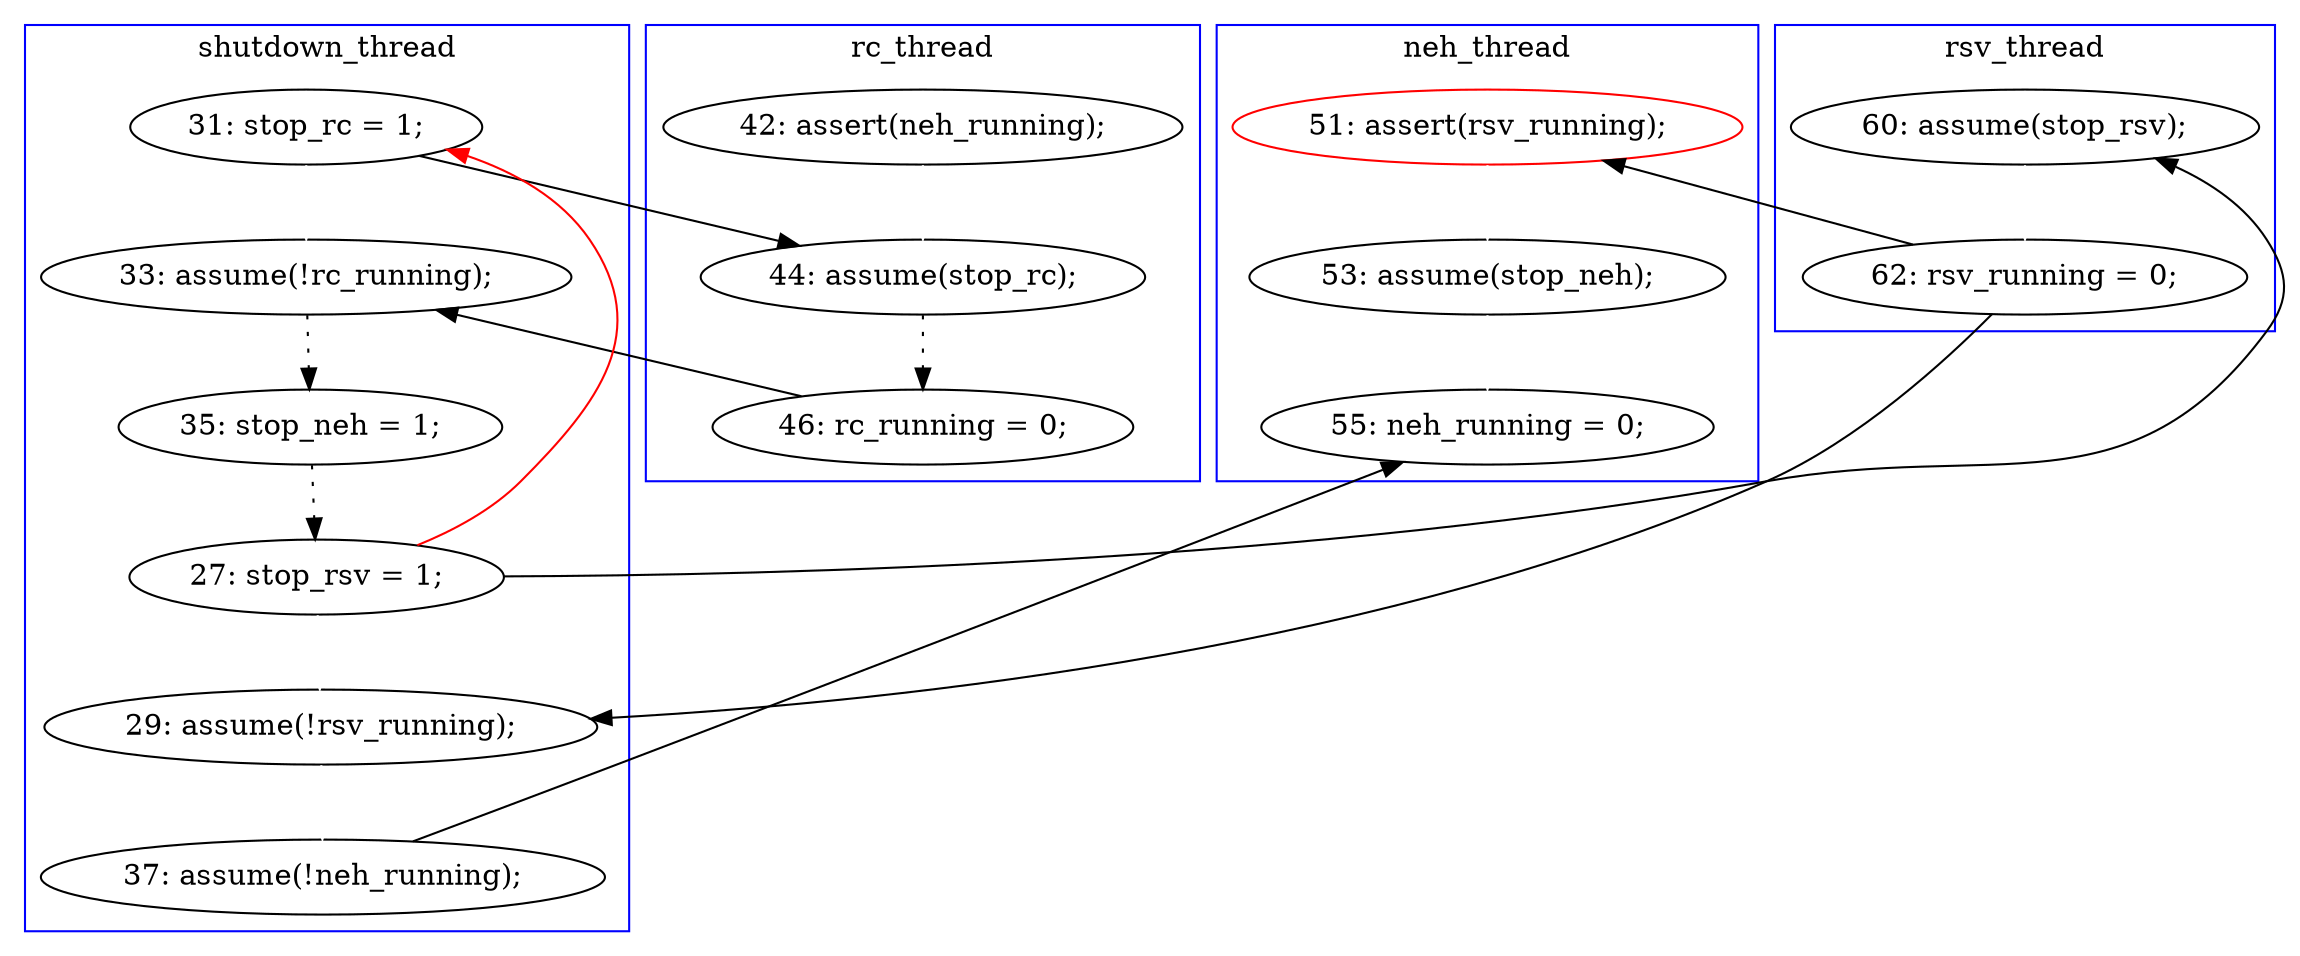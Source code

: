 digraph Counterexample {
	14 -> 18 [color = white, style = solid]
	18 -> 20 [color = black, style = dotted]
	14 -> 15 [color = black, style = solid, constraint = false]
	24 -> 30 [color = black, style = solid, constraint = false]
	33 -> 37 [color = white, style = solid]
	17 -> 18 [color = black, style = solid, constraint = false]
	21 -> 25 [color = white, style = solid]
	21 -> 23 [color = black, style = solid, constraint = false]
	30 -> 33 [color = white, style = solid]
	21 -> 14 [color = red, style = solid, constraint = false]
	23 -> 24 [color = white, style = solid]
	12 -> 15 [color = white, style = solid]
	25 -> 31 [color = white, style = solid]
	24 -> 25 [color = black, style = solid, constraint = false]
	31 -> 37 [color = black, style = solid, constraint = false]
	20 -> 21 [color = black, style = dotted]
	15 -> 17 [color = black, style = dotted]
	subgraph cluster4 {
		label = rsv_thread
		color = blue
		23  [label = "60: assume(stop_rsv);"]
		24  [label = "62: rsv_running = 0;"]
	}
	subgraph cluster2 {
		label = rc_thread
		color = blue
		15  [label = "44: assume(stop_rc);"]
		17  [label = "46: rc_running = 0;"]
		12  [label = "42: assert(neh_running);"]
	}
	subgraph cluster3 {
		label = neh_thread
		color = blue
		30  [label = "51: assert(rsv_running);", color = red]
		37  [label = "55: neh_running = 0;"]
		33  [label = "53: assume(stop_neh);"]
	}
	subgraph cluster1 {
		label = shutdown_thread
		color = blue
		21  [label = "27: stop_rsv = 1;"]
		31  [label = "37: assume(!neh_running);"]
		20  [label = "35: stop_neh = 1;"]
		14  [label = "31: stop_rc = 1;"]
		18  [label = "33: assume(!rc_running);"]
		25  [label = "29: assume(!rsv_running);"]
	}
}